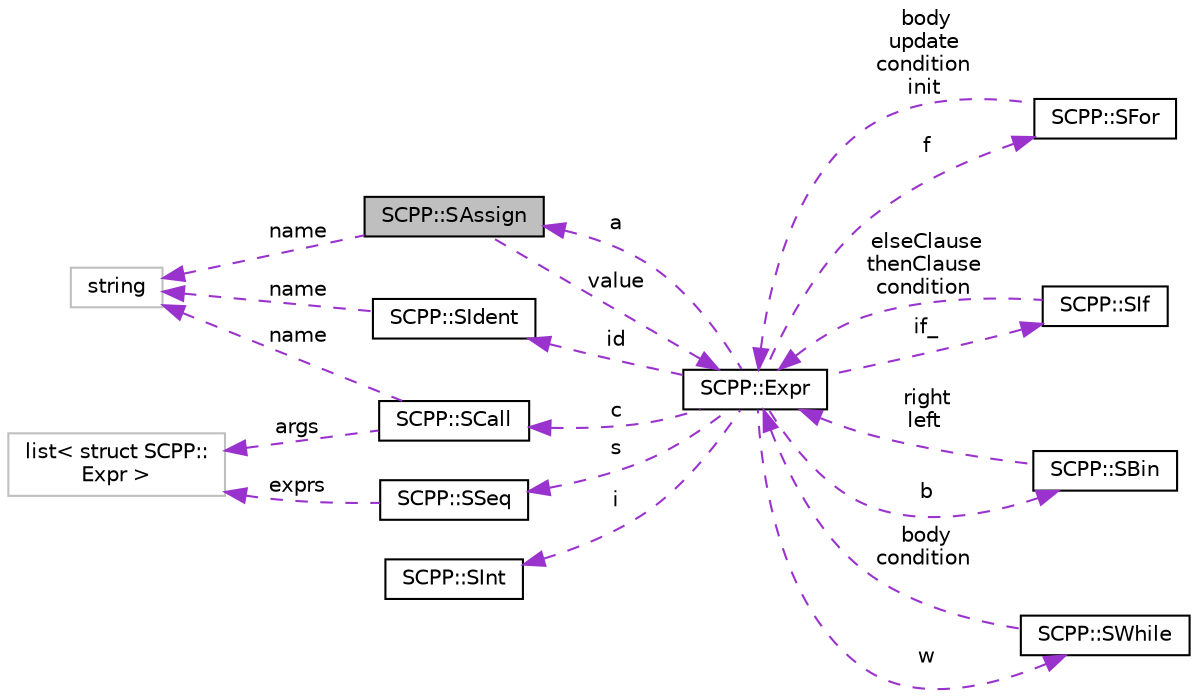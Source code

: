 digraph "SCPP::SAssign"
{
 // LATEX_PDF_SIZE
  edge [fontname="Helvetica",fontsize="10",labelfontname="Helvetica",labelfontsize="10"];
  node [fontname="Helvetica",fontsize="10",shape=record];
  rankdir="LR";
  Node1 [label="SCPP::SAssign",height=0.2,width=0.4,color="black", fillcolor="grey75", style="filled", fontcolor="black",tooltip=" "];
  Node2 -> Node1 [dir="back",color="darkorchid3",fontsize="10",style="dashed",label=" name" ,fontname="Helvetica"];
  Node2 [label="string",height=0.2,width=0.4,color="grey75", fillcolor="white", style="filled",tooltip=" "];
  Node3 -> Node1 [dir="back",color="darkorchid3",fontsize="10",style="dashed",label=" value" ,fontname="Helvetica"];
  Node3 [label="SCPP::Expr",height=0.2,width=0.4,color="black", fillcolor="white", style="filled",URL="$structSCPP_1_1Expr.html",tooltip="式を表す構造体"];
  Node4 -> Node3 [dir="back",color="darkorchid3",fontsize="10",style="dashed",label=" f" ,fontname="Helvetica"];
  Node4 [label="SCPP::SFor",height=0.2,width=0.4,color="black", fillcolor="white", style="filled",URL="$structSCPP_1_1SFor.html",tooltip=" "];
  Node3 -> Node4 [dir="back",color="darkorchid3",fontsize="10",style="dashed",label=" body\nupdate\ncondition\ninit" ,fontname="Helvetica"];
  Node5 -> Node3 [dir="back",color="darkorchid3",fontsize="10",style="dashed",label=" if_" ,fontname="Helvetica"];
  Node5 [label="SCPP::SIf",height=0.2,width=0.4,color="black", fillcolor="white", style="filled",URL="$structSCPP_1_1SIf.html",tooltip=" "];
  Node3 -> Node5 [dir="back",color="darkorchid3",fontsize="10",style="dashed",label=" elseClause\nthenClause\ncondition" ,fontname="Helvetica"];
  Node6 -> Node3 [dir="back",color="darkorchid3",fontsize="10",style="dashed",label=" b" ,fontname="Helvetica"];
  Node6 [label="SCPP::SBin",height=0.2,width=0.4,color="black", fillcolor="white", style="filled",URL="$structSCPP_1_1SBin.html",tooltip=" "];
  Node3 -> Node6 [dir="back",color="darkorchid3",fontsize="10",style="dashed",label=" right\nleft" ,fontname="Helvetica"];
  Node7 -> Node3 [dir="back",color="darkorchid3",fontsize="10",style="dashed",label=" id" ,fontname="Helvetica"];
  Node7 [label="SCPP::SIdent",height=0.2,width=0.4,color="black", fillcolor="white", style="filled",URL="$structSCPP_1_1SIdent.html",tooltip=" "];
  Node2 -> Node7 [dir="back",color="darkorchid3",fontsize="10",style="dashed",label=" name" ,fontname="Helvetica"];
  Node8 -> Node3 [dir="back",color="darkorchid3",fontsize="10",style="dashed",label=" w" ,fontname="Helvetica"];
  Node8 [label="SCPP::SWhile",height=0.2,width=0.4,color="black", fillcolor="white", style="filled",URL="$structSCPP_1_1SWhile.html",tooltip=" "];
  Node3 -> Node8 [dir="back",color="darkorchid3",fontsize="10",style="dashed",label=" body\ncondition" ,fontname="Helvetica"];
  Node9 -> Node3 [dir="back",color="darkorchid3",fontsize="10",style="dashed",label=" s" ,fontname="Helvetica"];
  Node9 [label="SCPP::SSeq",height=0.2,width=0.4,color="black", fillcolor="white", style="filled",URL="$structSCPP_1_1SSeq.html",tooltip=" "];
  Node10 -> Node9 [dir="back",color="darkorchid3",fontsize="10",style="dashed",label=" exprs" ,fontname="Helvetica"];
  Node10 [label="list\< struct SCPP::\lExpr \>",height=0.2,width=0.4,color="grey75", fillcolor="white", style="filled",tooltip=" "];
  Node11 -> Node3 [dir="back",color="darkorchid3",fontsize="10",style="dashed",label=" i" ,fontname="Helvetica"];
  Node11 [label="SCPP::SInt",height=0.2,width=0.4,color="black", fillcolor="white", style="filled",URL="$structSCPP_1_1SInt.html",tooltip=" "];
  Node1 -> Node3 [dir="back",color="darkorchid3",fontsize="10",style="dashed",label=" a" ,fontname="Helvetica"];
  Node12 -> Node3 [dir="back",color="darkorchid3",fontsize="10",style="dashed",label=" c" ,fontname="Helvetica"];
  Node12 [label="SCPP::SCall",height=0.2,width=0.4,color="black", fillcolor="white", style="filled",URL="$structSCPP_1_1SCall.html",tooltip=" "];
  Node10 -> Node12 [dir="back",color="darkorchid3",fontsize="10",style="dashed",label=" args" ,fontname="Helvetica"];
  Node2 -> Node12 [dir="back",color="darkorchid3",fontsize="10",style="dashed",label=" name" ,fontname="Helvetica"];
}
